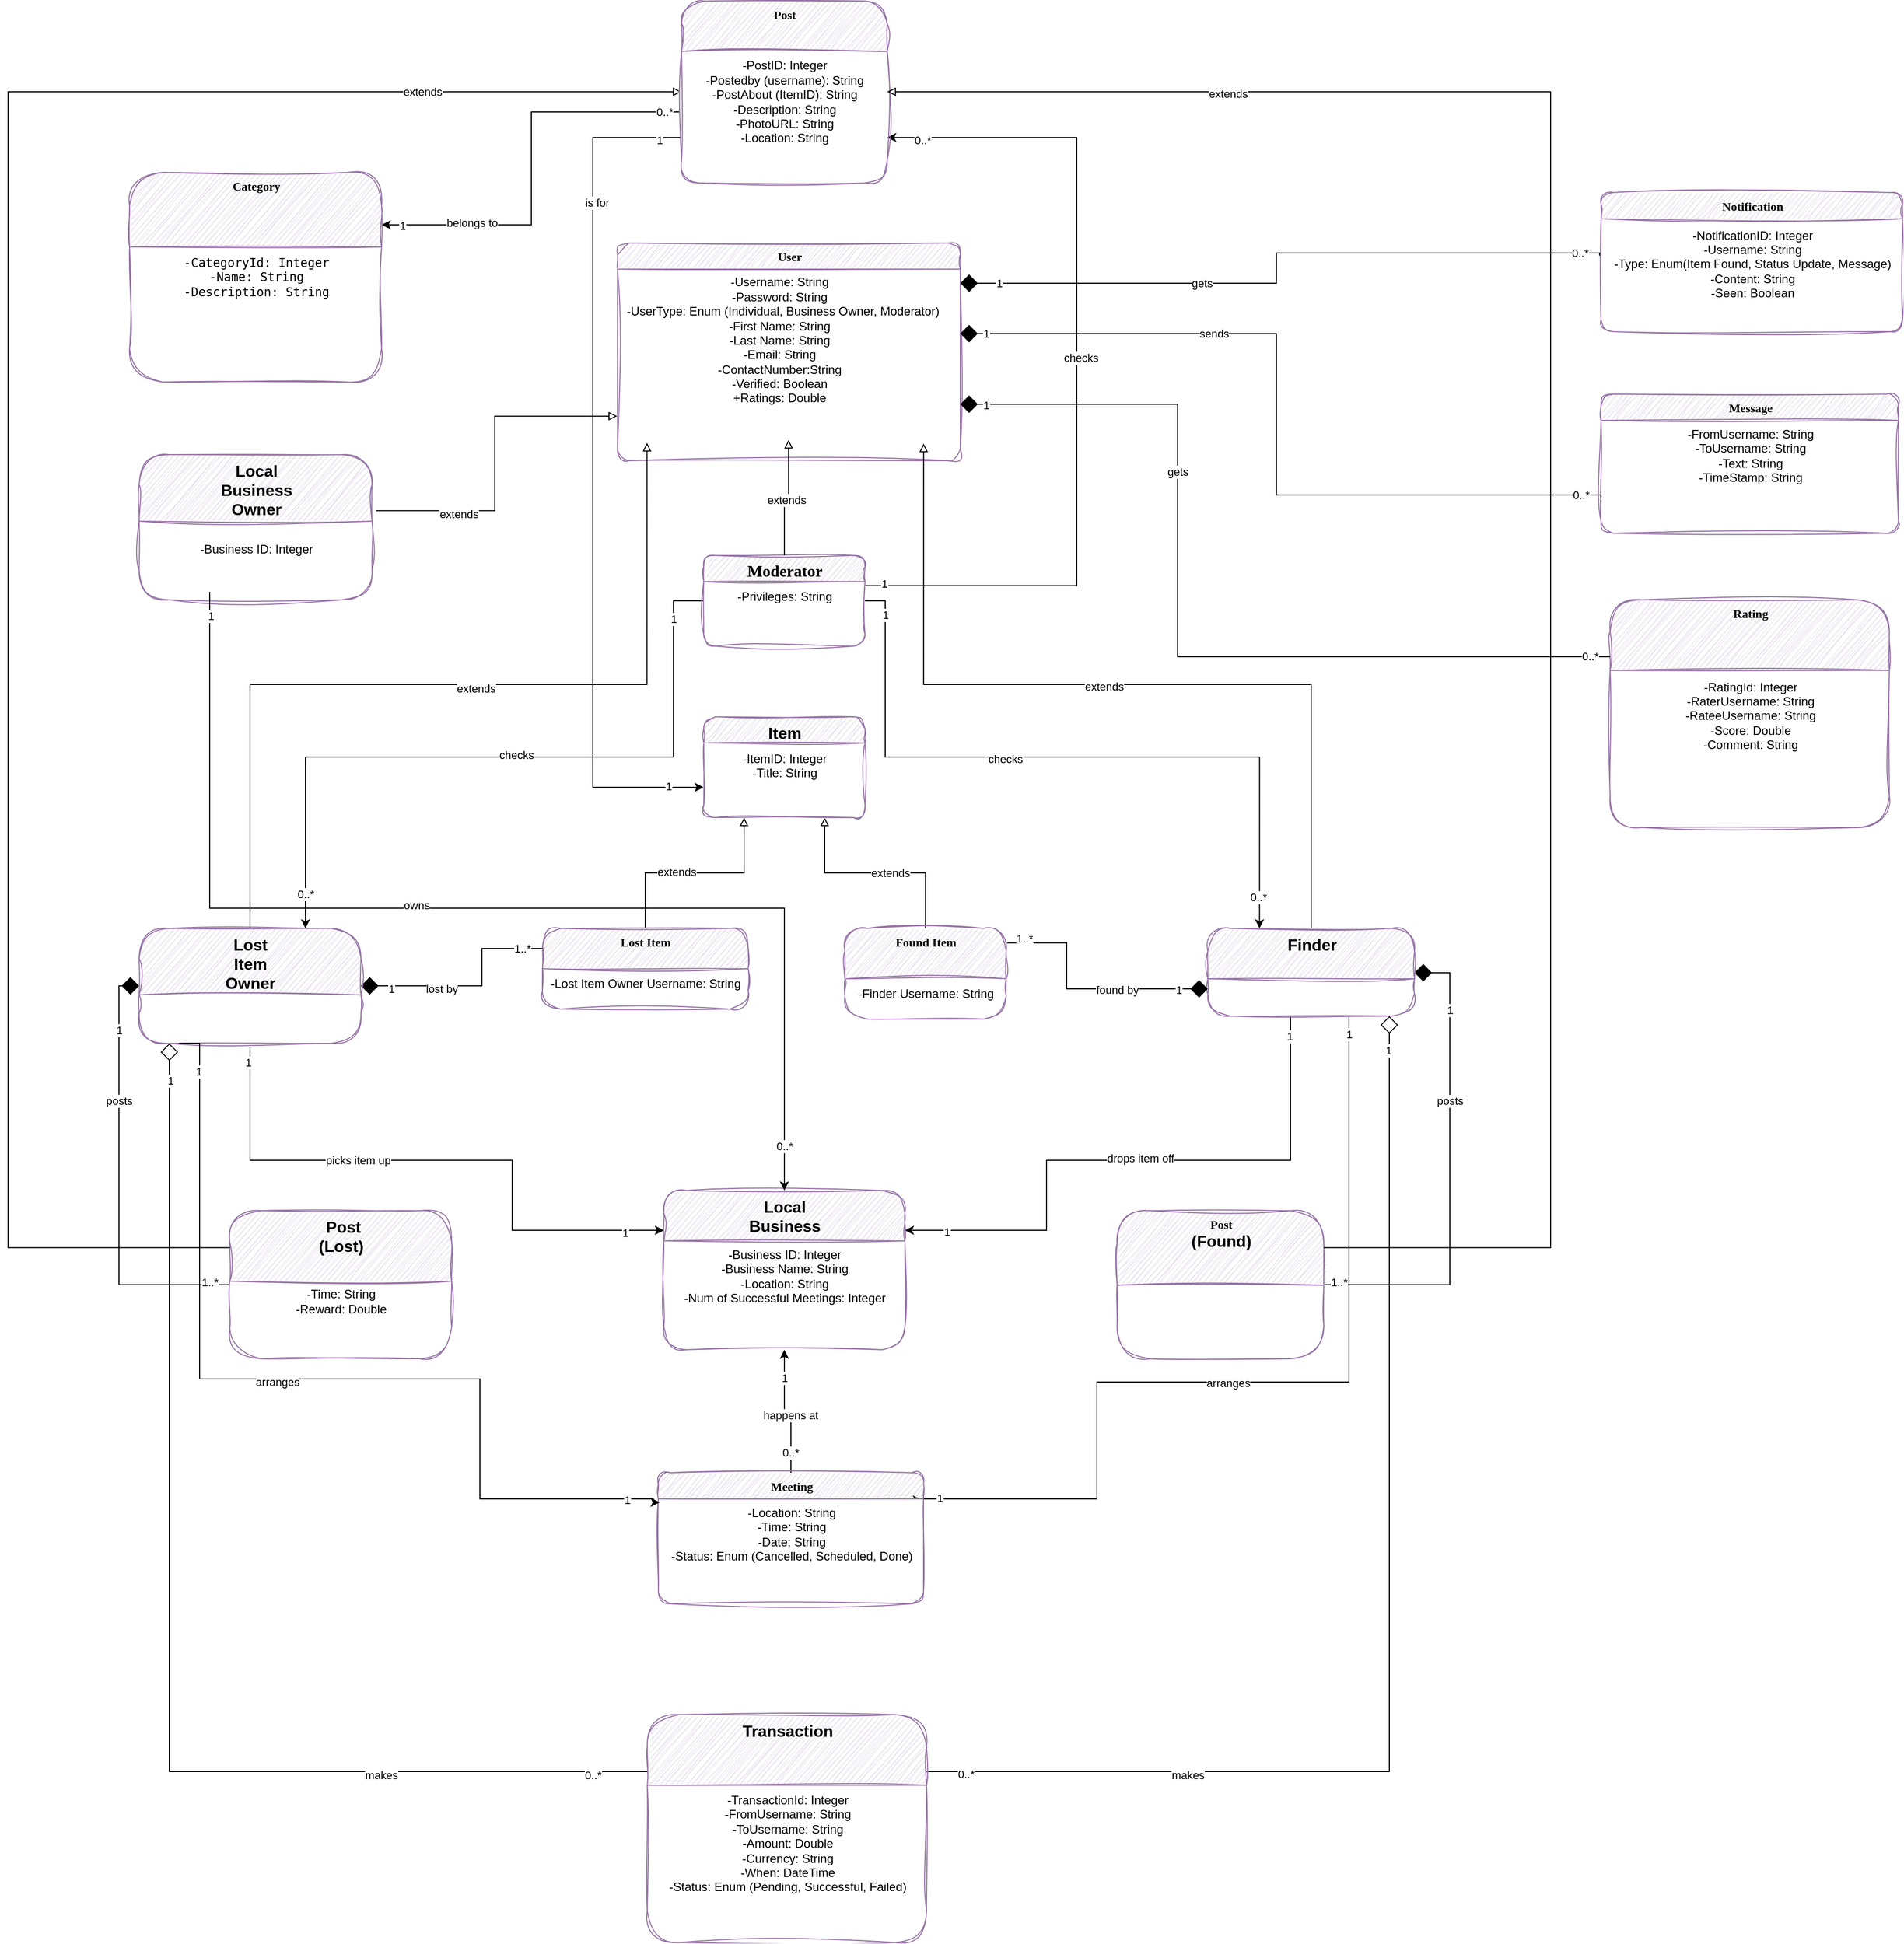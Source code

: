 <mxfile version="26.2.14">
  <diagram name="Page-1" id="hVkFm149pKsA2niMRCKo">
    <mxGraphModel dx="3412" dy="2170" grid="1" gridSize="10" guides="1" tooltips="1" connect="1" arrows="1" fold="1" page="1" pageScale="1" pageWidth="850" pageHeight="1100" math="0" shadow="0">
      <root>
        <mxCell id="0" />
        <mxCell id="1" parent="0" />
        <mxCell id="30yQaxvcxM4nG7VqYGFR-7" style="edgeStyle=orthogonalEdgeStyle;rounded=0;orthogonalLoop=1;jettySize=auto;html=1;entryX=0.25;entryY=1;entryDx=0;entryDy=0;endArrow=block;endFill=0;exitX=0.5;exitY=0;exitDx=0;exitDy=0;" parent="1" source="30yQaxvcxM4nG7VqYGFR-3" target="30yQaxvcxM4nG7VqYGFR-1" edge="1">
          <mxGeometry relative="1" as="geometry" />
        </mxCell>
        <mxCell id="30yQaxvcxM4nG7VqYGFR-10" value="extends" style="edgeLabel;html=1;align=center;verticalAlign=middle;resizable=0;points=[];" parent="30yQaxvcxM4nG7VqYGFR-7" vertex="1" connectable="0">
          <mxGeometry x="-0.183" y="1" relative="1" as="geometry">
            <mxPoint x="1" as="offset" />
          </mxGeometry>
        </mxCell>
        <mxCell id="30yQaxvcxM4nG7VqYGFR-8" style="edgeStyle=orthogonalEdgeStyle;rounded=0;orthogonalLoop=1;jettySize=auto;html=1;entryX=0.75;entryY=1;entryDx=0;entryDy=0;exitX=0.5;exitY=0;exitDx=0;exitDy=0;endArrow=block;endFill=0;" parent="1" source="30yQaxvcxM4nG7VqYGFR-5" target="30yQaxvcxM4nG7VqYGFR-1" edge="1">
          <mxGeometry relative="1" as="geometry" />
        </mxCell>
        <mxCell id="30yQaxvcxM4nG7VqYGFR-9" value="extends" style="edgeLabel;html=1;align=center;verticalAlign=middle;resizable=0;points=[];" parent="30yQaxvcxM4nG7VqYGFR-8" vertex="1" connectable="0">
          <mxGeometry x="-0.142" relative="1" as="geometry">
            <mxPoint as="offset" />
          </mxGeometry>
        </mxCell>
        <mxCell id="30yQaxvcxM4nG7VqYGFR-82" style="edgeStyle=orthogonalEdgeStyle;rounded=0;orthogonalLoop=1;jettySize=auto;html=1;exitX=0;exitY=0.75;exitDx=0;exitDy=0;" parent="1" source="30yQaxvcxM4nG7VqYGFR-72" target="30yQaxvcxM4nG7VqYGFR-1" edge="1">
          <mxGeometry relative="1" as="geometry">
            <mxPoint x="240" y="-580" as="sourcePoint" />
            <Array as="points">
              <mxPoint x="210" y="-595" />
              <mxPoint x="210" y="50" />
            </Array>
          </mxGeometry>
        </mxCell>
        <mxCell id="30yQaxvcxM4nG7VqYGFR-84" value="is for" style="edgeLabel;html=1;align=center;verticalAlign=middle;resizable=0;points=[];" parent="30yQaxvcxM4nG7VqYGFR-82" vertex="1" connectable="0">
          <mxGeometry x="-0.642" y="4" relative="1" as="geometry">
            <mxPoint y="1" as="offset" />
          </mxGeometry>
        </mxCell>
        <mxCell id="30yQaxvcxM4nG7VqYGFR-111" value="1" style="edgeLabel;html=1;align=center;verticalAlign=middle;resizable=0;points=[];" parent="30yQaxvcxM4nG7VqYGFR-82" vertex="1" connectable="0">
          <mxGeometry x="-0.948" y="2" relative="1" as="geometry">
            <mxPoint as="offset" />
          </mxGeometry>
        </mxCell>
        <mxCell id="30yQaxvcxM4nG7VqYGFR-112" value="1" style="edgeLabel;html=1;align=center;verticalAlign=middle;resizable=0;points=[];" parent="30yQaxvcxM4nG7VqYGFR-82" vertex="1" connectable="0">
          <mxGeometry x="0.917" y="1" relative="1" as="geometry">
            <mxPoint as="offset" />
          </mxGeometry>
        </mxCell>
        <mxCell id="30yQaxvcxM4nG7VqYGFR-1" value="&lt;span id=&quot;docs-internal-guid-3f319763-7fff-94b9-aead-58de4b7816bd&quot; style=&quot;font-size:12pt;font-family:Calibri,sans-serif;color:#000000;background-color:transparent;font-weight:700;font-style:normal;font-variant:normal;text-decoration:none;vertical-align:baseline;white-space:pre;white-space:pre-wrap;&quot;&gt;Item&lt;/span&gt;" style="swimlane;html=1;fontStyle=1;align=center;verticalAlign=top;childLayout=stackLayout;horizontal=1;startSize=26;horizontalStack=0;resizeParent=1;resizeLast=0;collapsible=1;marginBottom=0;swimlaneFillColor=#ffffff;rounded=1;shadow=0;comic=0;labelBackgroundColor=none;strokeWidth=1;fillColor=#e1d5e7;fontFamily=Verdana;fontSize=12;sketch=1;curveFitting=1;jiggle=2;strokeColor=#9673a6;" parent="1" vertex="1">
          <mxGeometry x="320" y="-20" width="160" height="100" as="geometry" />
        </mxCell>
        <mxCell id="30yQaxvcxM4nG7VqYGFR-2" value="&lt;div&gt;-ItemID: Integer&lt;/div&gt;&lt;div&gt;-Title: String&lt;/div&gt;&lt;div&gt;&lt;br&gt;&lt;/div&gt;" style="text;html=1;align=center;verticalAlign=middle;resizable=0;points=[];autosize=1;strokeColor=none;fillColor=none;" parent="30yQaxvcxM4nG7VqYGFR-1" vertex="1">
          <mxGeometry y="26" width="160" height="60" as="geometry" />
        </mxCell>
        <mxCell id="30yQaxvcxM4nG7VqYGFR-3" value="Lost Item" style="swimlane;html=1;fontStyle=1;align=center;verticalAlign=top;childLayout=stackLayout;horizontal=1;startSize=40;horizontalStack=0;resizeParent=1;resizeLast=0;collapsible=1;marginBottom=0;swimlaneFillColor=#ffffff;rounded=1;shadow=0;comic=0;labelBackgroundColor=none;strokeWidth=1;fillColor=#e1d5e7;fontFamily=Verdana;fontSize=12;sketch=1;curveFitting=1;jiggle=2;strokeColor=#9673a6;" parent="1" vertex="1">
          <mxGeometry x="160" y="190" width="204" height="80" as="geometry" />
        </mxCell>
        <mxCell id="30yQaxvcxM4nG7VqYGFR-4" value="-Lost Item Owner Username: String" style="text;html=1;align=center;verticalAlign=middle;resizable=0;points=[];autosize=1;strokeColor=none;fillColor=none;" parent="30yQaxvcxM4nG7VqYGFR-3" vertex="1">
          <mxGeometry y="40" width="204" height="30" as="geometry" />
        </mxCell>
        <mxCell id="30yQaxvcxM4nG7VqYGFR-5" value="Found Item" style="swimlane;html=1;fontStyle=1;align=center;verticalAlign=top;childLayout=stackLayout;horizontal=1;startSize=50;horizontalStack=0;resizeParent=1;resizeLast=0;collapsible=1;marginBottom=0;swimlaneFillColor=#ffffff;rounded=1;shadow=0;comic=0;labelBackgroundColor=none;strokeWidth=1;fillColor=#e1d5e7;fontFamily=Verdana;fontSize=12;sketch=1;curveFitting=1;jiggle=2;strokeColor=#9673a6;" parent="1" vertex="1">
          <mxGeometry x="460" y="190" width="160" height="90" as="geometry" />
        </mxCell>
        <mxCell id="30yQaxvcxM4nG7VqYGFR-6" value="-Finder Username: String" style="text;html=1;align=center;verticalAlign=middle;resizable=0;points=[];autosize=1;strokeColor=none;fillColor=none;" parent="30yQaxvcxM4nG7VqYGFR-5" vertex="1">
          <mxGeometry y="50" width="160" height="30" as="geometry" />
        </mxCell>
        <mxCell id="30yQaxvcxM4nG7VqYGFR-36" style="edgeStyle=orthogonalEdgeStyle;rounded=0;orthogonalLoop=1;jettySize=auto;html=1;entryX=1;entryY=0.25;entryDx=0;entryDy=0;" parent="1" source="30yQaxvcxM4nG7VqYGFR-11" target="30yQaxvcxM4nG7VqYGFR-29" edge="1">
          <mxGeometry relative="1" as="geometry">
            <Array as="points">
              <mxPoint x="902" y="420" />
              <mxPoint x="660" y="420" />
              <mxPoint x="660" y="490" />
            </Array>
          </mxGeometry>
        </mxCell>
        <mxCell id="30yQaxvcxM4nG7VqYGFR-37" value="drops item off" style="edgeLabel;html=1;align=center;verticalAlign=middle;resizable=0;points=[];" parent="30yQaxvcxM4nG7VqYGFR-36" vertex="1" connectable="0">
          <mxGeometry x="-0.022" y="-2" relative="1" as="geometry">
            <mxPoint x="-1" as="offset" />
          </mxGeometry>
        </mxCell>
        <mxCell id="30yQaxvcxM4nG7VqYGFR-138" value="1" style="edgeLabel;html=1;align=center;verticalAlign=middle;resizable=0;points=[];" parent="30yQaxvcxM4nG7VqYGFR-36" vertex="1" connectable="0">
          <mxGeometry x="-0.933" y="-1" relative="1" as="geometry">
            <mxPoint as="offset" />
          </mxGeometry>
        </mxCell>
        <mxCell id="30yQaxvcxM4nG7VqYGFR-139" value="1" style="edgeLabel;html=1;align=center;verticalAlign=middle;resizable=0;points=[];" parent="30yQaxvcxM4nG7VqYGFR-36" vertex="1" connectable="0">
          <mxGeometry x="0.861" y="1" relative="1" as="geometry">
            <mxPoint as="offset" />
          </mxGeometry>
        </mxCell>
        <mxCell id="30yQaxvcxM4nG7VqYGFR-46" style="edgeStyle=orthogonalEdgeStyle;rounded=0;orthogonalLoop=1;jettySize=auto;html=1;entryX=0.994;entryY=0.208;entryDx=0;entryDy=0;entryPerimeter=0;" parent="1" source="30yQaxvcxM4nG7VqYGFR-11" target="30yQaxvcxM4nG7VqYGFR-39" edge="1">
          <mxGeometry relative="1" as="geometry">
            <Array as="points">
              <mxPoint x="960" y="640" />
              <mxPoint x="710" y="640" />
              <mxPoint x="710" y="756" />
              <mxPoint x="530" y="756" />
              <mxPoint x="530" y="757" />
            </Array>
          </mxGeometry>
        </mxCell>
        <mxCell id="30yQaxvcxM4nG7VqYGFR-49" value="arranges" style="edgeLabel;html=1;align=center;verticalAlign=middle;resizable=0;points=[];" parent="30yQaxvcxM4nG7VqYGFR-46" vertex="1" connectable="0">
          <mxGeometry x="0.143" y="1" relative="1" as="geometry">
            <mxPoint x="40" as="offset" />
          </mxGeometry>
        </mxCell>
        <mxCell id="30yQaxvcxM4nG7VqYGFR-140" value="1" style="edgeLabel;html=1;align=center;verticalAlign=middle;resizable=0;points=[];" parent="30yQaxvcxM4nG7VqYGFR-46" vertex="1" connectable="0">
          <mxGeometry x="-0.961" relative="1" as="geometry">
            <mxPoint as="offset" />
          </mxGeometry>
        </mxCell>
        <mxCell id="30yQaxvcxM4nG7VqYGFR-141" value="1" style="edgeLabel;html=1;align=center;verticalAlign=middle;resizable=0;points=[];" parent="30yQaxvcxM4nG7VqYGFR-46" vertex="1" connectable="0">
          <mxGeometry x="0.933" y="-1" relative="1" as="geometry">
            <mxPoint as="offset" />
          </mxGeometry>
        </mxCell>
        <mxCell id="30yQaxvcxM4nG7VqYGFR-70" style="edgeStyle=orthogonalEdgeStyle;rounded=0;orthogonalLoop=1;jettySize=auto;html=1;exitX=1;exitY=0.5;exitDx=0;exitDy=0;endArrow=diamond;endFill=1;endSize=15;" parent="1" source="30yQaxvcxM4nG7VqYGFR-66" target="30yQaxvcxM4nG7VqYGFR-11" edge="1">
          <mxGeometry relative="1" as="geometry">
            <Array as="points">
              <mxPoint x="1060" y="544" />
              <mxPoint x="1060" y="234" />
            </Array>
          </mxGeometry>
        </mxCell>
        <mxCell id="30yQaxvcxM4nG7VqYGFR-71" value="posts" style="edgeLabel;html=1;align=center;verticalAlign=middle;resizable=0;points=[];" parent="30yQaxvcxM4nG7VqYGFR-70" vertex="1" connectable="0">
          <mxGeometry x="-0.153" relative="1" as="geometry">
            <mxPoint y="-109" as="offset" />
          </mxGeometry>
        </mxCell>
        <mxCell id="30yQaxvcxM4nG7VqYGFR-128" value="1" style="edgeLabel;html=1;align=center;verticalAlign=middle;resizable=0;points=[];" parent="30yQaxvcxM4nG7VqYGFR-70" vertex="1" connectable="0">
          <mxGeometry x="-0.936" relative="1" as="geometry">
            <mxPoint x="110" y="-273" as="offset" />
          </mxGeometry>
        </mxCell>
        <mxCell id="30yQaxvcxM4nG7VqYGFR-129" value="1..*" style="edgeLabel;html=1;align=center;verticalAlign=middle;resizable=0;points=[];" parent="30yQaxvcxM4nG7VqYGFR-70" vertex="1" connectable="0">
          <mxGeometry x="0.817" y="1" relative="1" as="geometry">
            <mxPoint x="-109" y="299" as="offset" />
          </mxGeometry>
        </mxCell>
        <mxCell id="30yQaxvcxM4nG7VqYGFR-107" style="edgeStyle=orthogonalEdgeStyle;rounded=0;orthogonalLoop=1;jettySize=auto;html=1;endArrow=diamond;endFill=0;exitX=1;exitY=0.25;exitDx=0;exitDy=0;endSize=15;" parent="1" source="30yQaxvcxM4nG7VqYGFR-104" target="30yQaxvcxM4nG7VqYGFR-11" edge="1">
          <mxGeometry relative="1" as="geometry">
            <Array as="points">
              <mxPoint x="1000" y="1027" />
            </Array>
          </mxGeometry>
        </mxCell>
        <mxCell id="30yQaxvcxM4nG7VqYGFR-108" value="makes" style="edgeLabel;html=1;align=center;verticalAlign=middle;resizable=0;points=[];" parent="30yQaxvcxM4nG7VqYGFR-107" vertex="1" connectable="0">
          <mxGeometry x="0.611" y="1" relative="1" as="geometry">
            <mxPoint x="-199" y="518" as="offset" />
          </mxGeometry>
        </mxCell>
        <mxCell id="30yQaxvcxM4nG7VqYGFR-145" value="0..*" style="edgeLabel;html=1;align=center;verticalAlign=middle;resizable=0;points=[];" parent="30yQaxvcxM4nG7VqYGFR-107" vertex="1" connectable="0">
          <mxGeometry x="0.927" y="1" relative="1" as="geometry">
            <mxPoint x="-419" y="708" as="offset" />
          </mxGeometry>
        </mxCell>
        <mxCell id="30yQaxvcxM4nG7VqYGFR-147" value="1" style="edgeLabel;html=1;align=center;verticalAlign=middle;resizable=0;points=[];" parent="30yQaxvcxM4nG7VqYGFR-107" vertex="1" connectable="0">
          <mxGeometry x="-0.97" relative="1" as="geometry">
            <mxPoint x="440" y="-716" as="offset" />
          </mxGeometry>
        </mxCell>
        <mxCell id="30yQaxvcxM4nG7VqYGFR-11" value="&lt;span id=&quot;docs-internal-guid-a88b9b18-7fff-cebd-dcaf-61405e9e3261&quot; style=&quot;font-size:12pt;font-family:Calibri,sans-serif;color:#000000;background-color:transparent;font-weight:700;font-style:normal;font-variant:normal;text-decoration:none;vertical-align:baseline;white-space:pre;white-space:pre-wrap;&quot;&gt;Finder&lt;/span&gt;" style="swimlane;html=1;fontStyle=1;align=center;verticalAlign=top;childLayout=stackLayout;horizontal=1;startSize=50;horizontalStack=0;resizeParent=1;resizeLast=0;collapsible=1;marginBottom=0;swimlaneFillColor=#ffffff;rounded=1;shadow=0;comic=0;labelBackgroundColor=none;strokeWidth=1;fillColor=#e1d5e7;fontFamily=Verdana;fontSize=12;sketch=1;curveFitting=1;jiggle=2;strokeColor=#9673a6;" parent="1" vertex="1">
          <mxGeometry x="820" y="190" width="205" height="87" as="geometry" />
        </mxCell>
        <mxCell id="30yQaxvcxM4nG7VqYGFR-13" style="edgeStyle=orthogonalEdgeStyle;rounded=0;orthogonalLoop=1;jettySize=auto;html=1;exitX=0;exitY=0.25;exitDx=0;exitDy=0;endArrow=diamond;endFill=1;endSize=15;" parent="1" source="30yQaxvcxM4nG7VqYGFR-3" target="30yQaxvcxM4nG7VqYGFR-12" edge="1">
          <mxGeometry relative="1" as="geometry">
            <Array as="points">
              <mxPoint x="100" y="210" />
              <mxPoint x="100" y="247" />
            </Array>
          </mxGeometry>
        </mxCell>
        <mxCell id="30yQaxvcxM4nG7VqYGFR-14" value="lost by" style="edgeLabel;html=1;align=center;verticalAlign=middle;resizable=0;points=[];" parent="30yQaxvcxM4nG7VqYGFR-13" vertex="1" connectable="0">
          <mxGeometry x="-0.578" y="-1" relative="1" as="geometry">
            <mxPoint x="-54" y="41" as="offset" />
          </mxGeometry>
        </mxCell>
        <mxCell id="30yQaxvcxM4nG7VqYGFR-132" value="1" style="edgeLabel;html=1;align=center;verticalAlign=middle;resizable=0;points=[];" parent="30yQaxvcxM4nG7VqYGFR-13" vertex="1" connectable="0">
          <mxGeometry x="-0.878" y="-1" relative="1" as="geometry">
            <mxPoint x="-137" y="41" as="offset" />
          </mxGeometry>
        </mxCell>
        <mxCell id="30yQaxvcxM4nG7VqYGFR-133" value="1..*" style="edgeLabel;html=1;align=center;verticalAlign=middle;resizable=0;points=[];" parent="30yQaxvcxM4nG7VqYGFR-13" vertex="1" connectable="0">
          <mxGeometry x="0.722" y="-1" relative="1" as="geometry">
            <mxPoint x="130" y="-36" as="offset" />
          </mxGeometry>
        </mxCell>
        <mxCell id="30yQaxvcxM4nG7VqYGFR-35" style="edgeStyle=orthogonalEdgeStyle;rounded=0;orthogonalLoop=1;jettySize=auto;html=1;entryX=0;entryY=0.25;entryDx=0;entryDy=0;" parent="1" source="30yQaxvcxM4nG7VqYGFR-12" target="30yQaxvcxM4nG7VqYGFR-29" edge="1">
          <mxGeometry relative="1" as="geometry">
            <Array as="points">
              <mxPoint x="-130" y="420" />
              <mxPoint x="130" y="420" />
              <mxPoint x="130" y="490" />
            </Array>
          </mxGeometry>
        </mxCell>
        <mxCell id="30yQaxvcxM4nG7VqYGFR-38" value="picks item up" style="edgeLabel;html=1;align=center;verticalAlign=middle;resizable=0;points=[];" parent="30yQaxvcxM4nG7VqYGFR-35" vertex="1" connectable="0">
          <mxGeometry x="-0.252" relative="1" as="geometry">
            <mxPoint as="offset" />
          </mxGeometry>
        </mxCell>
        <mxCell id="30yQaxvcxM4nG7VqYGFR-136" value="1" style="edgeLabel;html=1;align=center;verticalAlign=middle;resizable=0;points=[];" parent="30yQaxvcxM4nG7VqYGFR-35" vertex="1" connectable="0">
          <mxGeometry x="-0.936" y="-2" relative="1" as="geometry">
            <mxPoint as="offset" />
          </mxGeometry>
        </mxCell>
        <mxCell id="30yQaxvcxM4nG7VqYGFR-137" value="1" style="edgeLabel;html=1;align=center;verticalAlign=middle;resizable=0;points=[];" parent="30yQaxvcxM4nG7VqYGFR-35" vertex="1" connectable="0">
          <mxGeometry x="0.867" y="-1" relative="1" as="geometry">
            <mxPoint x="1" y="1" as="offset" />
          </mxGeometry>
        </mxCell>
        <mxCell id="30yQaxvcxM4nG7VqYGFR-68" style="edgeStyle=orthogonalEdgeStyle;rounded=0;orthogonalLoop=1;jettySize=auto;html=1;exitX=0;exitY=0.5;exitDx=0;exitDy=0;endArrow=diamond;endFill=1;endSize=15;" parent="1" source="30yQaxvcxM4nG7VqYGFR-64" target="30yQaxvcxM4nG7VqYGFR-12" edge="1">
          <mxGeometry relative="1" as="geometry">
            <Array as="points">
              <mxPoint x="-260" y="544" />
              <mxPoint x="-260" y="247" />
            </Array>
          </mxGeometry>
        </mxCell>
        <mxCell id="30yQaxvcxM4nG7VqYGFR-69" value="posts" style="edgeLabel;html=1;align=center;verticalAlign=middle;resizable=0;points=[];" parent="30yQaxvcxM4nG7VqYGFR-68" vertex="1" connectable="0">
          <mxGeometry x="-0.175" y="-3" relative="1" as="geometry">
            <mxPoint x="-3" y="-117" as="offset" />
          </mxGeometry>
        </mxCell>
        <mxCell id="30yQaxvcxM4nG7VqYGFR-134" value="1" style="edgeLabel;html=1;align=center;verticalAlign=middle;resizable=0;points=[];" parent="30yQaxvcxM4nG7VqYGFR-68" vertex="1" connectable="0">
          <mxGeometry x="-0.944" y="2" relative="1" as="geometry">
            <mxPoint x="-98" y="-255" as="offset" />
          </mxGeometry>
        </mxCell>
        <mxCell id="30yQaxvcxM4nG7VqYGFR-135" value="1..*" style="edgeLabel;html=1;align=center;verticalAlign=middle;resizable=0;points=[];" parent="30yQaxvcxM4nG7VqYGFR-68" vertex="1" connectable="0">
          <mxGeometry x="0.789" y="-1" relative="1" as="geometry">
            <mxPoint x="89" y="269" as="offset" />
          </mxGeometry>
        </mxCell>
        <mxCell id="30yQaxvcxM4nG7VqYGFR-106" style="edgeStyle=orthogonalEdgeStyle;rounded=0;orthogonalLoop=1;jettySize=auto;html=1;endArrow=diamond;endFill=0;exitX=0;exitY=0.25;exitDx=0;exitDy=0;endSize=15;" parent="1" source="30yQaxvcxM4nG7VqYGFR-104" target="30yQaxvcxM4nG7VqYGFR-12" edge="1">
          <mxGeometry relative="1" as="geometry">
            <Array as="points">
              <mxPoint x="-210" y="1027" />
            </Array>
          </mxGeometry>
        </mxCell>
        <mxCell id="30yQaxvcxM4nG7VqYGFR-110" value="makes" style="edgeLabel;html=1;align=center;verticalAlign=middle;resizable=0;points=[];" parent="30yQaxvcxM4nG7VqYGFR-106" vertex="1" connectable="0">
          <mxGeometry x="0.572" y="-1" relative="1" as="geometry">
            <mxPoint x="209" y="470" as="offset" />
          </mxGeometry>
        </mxCell>
        <mxCell id="30yQaxvcxM4nG7VqYGFR-144" value="0..*" style="edgeLabel;html=1;align=center;verticalAlign=middle;resizable=0;points=[];" parent="30yQaxvcxM4nG7VqYGFR-106" vertex="1" connectable="0">
          <mxGeometry x="0.92" y="-1" relative="1" as="geometry">
            <mxPoint x="419" y="678" as="offset" />
          </mxGeometry>
        </mxCell>
        <mxCell id="30yQaxvcxM4nG7VqYGFR-146" value="1" style="edgeLabel;html=1;align=center;verticalAlign=middle;resizable=0;points=[];" parent="30yQaxvcxM4nG7VqYGFR-106" vertex="1" connectable="0">
          <mxGeometry x="-0.963" y="-3" relative="1" as="geometry">
            <mxPoint x="-451" y="-683" as="offset" />
          </mxGeometry>
        </mxCell>
        <mxCell id="30yQaxvcxM4nG7VqYGFR-12" value="&lt;div align=&quot;center&quot;&gt;&lt;font style=&quot;font-size: 16px;&quot;&gt;&lt;span id=&quot;docs-internal-guid-7b11c67e-7fff-f666-aebd-7296b2d91ea7&quot; style=&quot;font-family: Calibri, sans-serif; color: rgb(0, 0, 0); background-color: transparent; font-weight: 700; font-style: normal; font-variant: normal; text-decoration: none; vertical-align: baseline; white-space: pre-wrap;&quot;&gt;Lost Item Owner&lt;/span&gt;&lt;/font&gt;&lt;/div&gt;" style="swimlane;html=1;fontStyle=1;align=center;verticalAlign=top;childLayout=stackLayout;horizontal=1;startSize=66;horizontalStack=0;resizeParent=1;resizeLast=0;collapsible=1;marginBottom=0;swimlaneFillColor=#ffffff;rounded=1;shadow=0;comic=0;labelBackgroundColor=none;strokeWidth=1;fillColor=#e1d5e7;fontFamily=Verdana;fontSize=12;sketch=1;curveFitting=1;jiggle=2;strokeColor=#9673a6;" parent="1" vertex="1">
          <mxGeometry x="-240" y="190" width="220" height="114" as="geometry" />
        </mxCell>
        <mxCell id="30yQaxvcxM4nG7VqYGFR-15" style="edgeStyle=orthogonalEdgeStyle;rounded=0;orthogonalLoop=1;jettySize=auto;html=1;exitX=1.005;exitY=0.16;exitDx=0;exitDy=0;exitPerimeter=0;endArrow=diamond;endFill=1;endSize=15;" parent="1" source="30yQaxvcxM4nG7VqYGFR-5" target="30yQaxvcxM4nG7VqYGFR-11" edge="1">
          <mxGeometry relative="1" as="geometry">
            <Array as="points">
              <mxPoint x="680" y="204" />
              <mxPoint x="680" y="250" />
            </Array>
          </mxGeometry>
        </mxCell>
        <mxCell id="30yQaxvcxM4nG7VqYGFR-17" value="found by" style="edgeLabel;html=1;align=center;verticalAlign=middle;resizable=0;points=[];" parent="30yQaxvcxM4nG7VqYGFR-15" vertex="1" connectable="0">
          <mxGeometry x="-0.595" relative="1" as="geometry">
            <mxPoint x="59" y="46" as="offset" />
          </mxGeometry>
        </mxCell>
        <mxCell id="30yQaxvcxM4nG7VqYGFR-130" value="1" style="edgeLabel;html=1;align=center;verticalAlign=middle;resizable=0;points=[];" parent="30yQaxvcxM4nG7VqYGFR-15" vertex="1" connectable="0">
          <mxGeometry x="-0.808" relative="1" as="geometry">
            <mxPoint x="146" y="46" as="offset" />
          </mxGeometry>
        </mxCell>
        <mxCell id="30yQaxvcxM4nG7VqYGFR-131" value="1..*" style="edgeLabel;html=1;align=center;verticalAlign=middle;resizable=0;points=[];" parent="30yQaxvcxM4nG7VqYGFR-15" vertex="1" connectable="0">
          <mxGeometry x="0.746" relative="1" as="geometry">
            <mxPoint x="-151" y="-50" as="offset" />
          </mxGeometry>
        </mxCell>
        <mxCell id="30yQaxvcxM4nG7VqYGFR-18" value="User" style="swimlane;html=1;fontStyle=1;align=center;verticalAlign=top;childLayout=stackLayout;horizontal=1;startSize=26;horizontalStack=0;resizeParent=1;resizeLast=0;collapsible=1;marginBottom=0;swimlaneFillColor=#ffffff;rounded=1;shadow=0;comic=0;labelBackgroundColor=none;strokeWidth=1;fillColor=#e1d5e7;fontFamily=Verdana;fontSize=12;sketch=1;curveFitting=1;jiggle=2;strokeColor=#9673a6;" parent="1" vertex="1">
          <mxGeometry x="234.5" y="-490" width="340" height="216" as="geometry" />
        </mxCell>
        <mxCell id="30yQaxvcxM4nG7VqYGFR-19" value="&lt;div align=&quot;center&quot;&gt;-Username: String&lt;/div&gt;&lt;div align=&quot;center&quot;&gt;-Password: String&lt;/div&gt;&lt;div align=&quot;center&quot;&gt;&amp;nbsp; -UserType: Enum (Individual, Business Owner, Moderator)&lt;/div&gt;&lt;div align=&quot;center&quot;&gt;-First Name: String&lt;/div&gt;&lt;div align=&quot;center&quot;&gt;-Last Name: String&lt;/div&gt;&lt;div align=&quot;center&quot;&gt;-Email: String&lt;/div&gt;&lt;div align=&quot;center&quot;&gt;-ContactNumber:String&lt;/div&gt;&lt;div align=&quot;center&quot;&gt;-Verified: Boolean &lt;br&gt;&lt;/div&gt;&lt;div align=&quot;center&quot;&gt;+Ratings: Double&lt;/div&gt;&lt;div&gt;&lt;div align=&quot;left&quot;&gt;&lt;br&gt;&lt;/div&gt;&lt;br&gt;&lt;/div&gt;" style="text;html=1;align=left;verticalAlign=middle;resizable=0;points=[];autosize=1;strokeColor=none;fillColor=none;" parent="30yQaxvcxM4nG7VqYGFR-18" vertex="1">
          <mxGeometry y="26" width="340" height="170" as="geometry" />
        </mxCell>
        <mxCell id="30yQaxvcxM4nG7VqYGFR-20" style="edgeStyle=orthogonalEdgeStyle;rounded=0;orthogonalLoop=1;jettySize=auto;html=1;endArrow=block;endFill=0;exitX=0.5;exitY=0;exitDx=0;exitDy=0;entryX=0.086;entryY=1.013;entryDx=0;entryDy=0;entryPerimeter=0;" parent="1" source="30yQaxvcxM4nG7VqYGFR-12" target="30yQaxvcxM4nG7VqYGFR-19" edge="1">
          <mxGeometry relative="1" as="geometry" />
        </mxCell>
        <mxCell id="30yQaxvcxM4nG7VqYGFR-24" value="extends" style="edgeLabel;html=1;align=center;verticalAlign=middle;resizable=0;points=[];" parent="30yQaxvcxM4nG7VqYGFR-20" vertex="1" connectable="0">
          <mxGeometry x="0.065" y="-4" relative="1" as="geometry">
            <mxPoint as="offset" />
          </mxGeometry>
        </mxCell>
        <mxCell id="30yQaxvcxM4nG7VqYGFR-22" style="edgeStyle=orthogonalEdgeStyle;rounded=0;orthogonalLoop=1;jettySize=auto;html=1;exitX=0.5;exitY=0;exitDx=0;exitDy=0;entryX=0.893;entryY=1.018;entryDx=0;entryDy=0;entryPerimeter=0;endArrow=block;endFill=0;" parent="1" source="30yQaxvcxM4nG7VqYGFR-11" target="30yQaxvcxM4nG7VqYGFR-19" edge="1">
          <mxGeometry relative="1" as="geometry" />
        </mxCell>
        <mxCell id="30yQaxvcxM4nG7VqYGFR-23" value="extends" style="edgeLabel;html=1;align=center;verticalAlign=middle;resizable=0;points=[];" parent="30yQaxvcxM4nG7VqYGFR-22" vertex="1" connectable="0">
          <mxGeometry x="0.038" y="2" relative="1" as="geometry">
            <mxPoint x="1" as="offset" />
          </mxGeometry>
        </mxCell>
        <mxCell id="30yQaxvcxM4nG7VqYGFR-25" value="&lt;div&gt;&lt;span id=&quot;docs-internal-guid-55cd896a-7fff-4ad1-102f-66eb74480d65&quot; style=&quot;font-size: 12pt; font-family: Calibri, sans-serif; color: rgb(0, 0, 0); background-color: transparent; font-weight: 700; font-style: normal; font-variant: normal; text-decoration: none; vertical-align: baseline; white-space: pre-wrap;&quot;&gt;Local Business Owner&lt;/span&gt;&lt;/div&gt;&lt;div&gt;&lt;span id=&quot;docs-internal-guid-55cd896a-7fff-4ad1-102f-66eb74480d65&quot; style=&quot;font-size: 12pt; font-family: Calibri, sans-serif; color: rgb(0, 0, 0); background-color: transparent; font-weight: 700; font-style: normal; font-variant: normal; text-decoration: none; vertical-align: baseline; white-space: pre-wrap;&quot;&gt;&lt;span style=&quot;white-space: pre;&quot;&gt;&#x9;&lt;/span&gt;&lt;span style=&quot;white-space: pre;&quot;&gt;&#x9;&lt;/span&gt;&lt;br&gt;&lt;/span&gt;&lt;/div&gt;" style="swimlane;html=1;fontStyle=1;align=center;verticalAlign=top;childLayout=stackLayout;horizontal=1;startSize=66;horizontalStack=0;resizeParent=1;resizeLast=0;collapsible=1;marginBottom=0;swimlaneFillColor=#ffffff;rounded=1;shadow=0;comic=0;labelBackgroundColor=none;strokeWidth=1;fillColor=#e1d5e7;fontFamily=Verdana;fontSize=12;sketch=1;curveFitting=1;jiggle=2;strokeColor=#9673a6;" parent="1" vertex="1">
          <mxGeometry x="-240" y="-280" width="231" height="144" as="geometry" />
        </mxCell>
        <mxCell id="30yQaxvcxM4nG7VqYGFR-26" value="&lt;br&gt;&lt;div&gt;-Business ID: Integer&lt;/div&gt;&lt;div&gt;&amp;nbsp;&lt;br&gt;&lt;/div&gt;&lt;div&gt;&lt;br&gt;&lt;/div&gt;" style="text;html=1;align=center;verticalAlign=middle;resizable=0;points=[];autosize=1;strokeColor=none;fillColor=none;" parent="30yQaxvcxM4nG7VqYGFR-25" vertex="1">
          <mxGeometry y="66" width="231" height="70" as="geometry" />
        </mxCell>
        <mxCell id="30yQaxvcxM4nG7VqYGFR-27" style="edgeStyle=orthogonalEdgeStyle;rounded=0;orthogonalLoop=1;jettySize=auto;html=1;exitX=1.018;exitY=0.386;exitDx=0;exitDy=0;exitPerimeter=0;endArrow=block;endFill=0;entryX=-0.001;entryY=0.858;entryDx=0;entryDy=0;entryPerimeter=0;" parent="1" source="30yQaxvcxM4nG7VqYGFR-25" target="30yQaxvcxM4nG7VqYGFR-19" edge="1">
          <mxGeometry relative="1" as="geometry" />
        </mxCell>
        <mxCell id="30yQaxvcxM4nG7VqYGFR-28" value="extends" style="edgeLabel;html=1;align=center;verticalAlign=middle;resizable=0;points=[];" parent="30yQaxvcxM4nG7VqYGFR-27" vertex="1" connectable="0">
          <mxGeometry x="-0.509" y="-3" relative="1" as="geometry">
            <mxPoint as="offset" />
          </mxGeometry>
        </mxCell>
        <mxCell id="30yQaxvcxM4nG7VqYGFR-29" value="&lt;span id=&quot;docs-internal-guid-14b84c08-7fff-37eb-8898-61c19f886141&quot; style=&quot;font-size:12pt;font-family:Calibri,sans-serif;color:#000000;background-color:transparent;font-weight:700;font-style:normal;font-variant:normal;text-decoration:none;vertical-align:baseline;white-space:pre;white-space:pre-wrap;&quot;&gt;Local Business&lt;/span&gt;" style="swimlane;html=1;fontStyle=1;align=center;verticalAlign=top;childLayout=stackLayout;horizontal=1;startSize=50;horizontalStack=0;resizeParent=1;resizeLast=0;collapsible=1;marginBottom=0;swimlaneFillColor=#ffffff;rounded=1;shadow=0;comic=0;labelBackgroundColor=none;strokeWidth=1;fillColor=#e1d5e7;fontFamily=Verdana;fontSize=12;sketch=1;curveFitting=1;jiggle=2;strokeColor=#9673a6;" parent="1" vertex="1">
          <mxGeometry x="280.5" y="450" width="239" height="158" as="geometry" />
        </mxCell>
        <mxCell id="30yQaxvcxM4nG7VqYGFR-30" value="&lt;div&gt;-Business ID: Integer&lt;/div&gt;&lt;div&gt;-Business Name: String&lt;/div&gt;&lt;div&gt;-Location: String&lt;/div&gt;&lt;div&gt;-Num of Successful Meetings: Integer&lt;/div&gt;" style="text;html=1;align=center;verticalAlign=middle;resizable=0;points=[];autosize=1;strokeColor=none;fillColor=none;" parent="30yQaxvcxM4nG7VqYGFR-29" vertex="1">
          <mxGeometry y="50" width="239" height="70" as="geometry" />
        </mxCell>
        <mxCell id="30yQaxvcxM4nG7VqYGFR-32" style="edgeStyle=orthogonalEdgeStyle;rounded=0;orthogonalLoop=1;jettySize=auto;html=1;entryX=0.5;entryY=0;entryDx=0;entryDy=0;" parent="1" source="30yQaxvcxM4nG7VqYGFR-26" target="30yQaxvcxM4nG7VqYGFR-29" edge="1">
          <mxGeometry relative="1" as="geometry">
            <Array as="points">
              <mxPoint x="-170" y="170" />
              <mxPoint x="400" y="170" />
            </Array>
          </mxGeometry>
        </mxCell>
        <mxCell id="30yQaxvcxM4nG7VqYGFR-63" value="owns" style="edgeLabel;html=1;align=center;verticalAlign=middle;resizable=0;points=[];" parent="30yQaxvcxM4nG7VqYGFR-32" vertex="1" connectable="0">
          <mxGeometry x="-0.109" y="3" relative="1" as="geometry">
            <mxPoint as="offset" />
          </mxGeometry>
        </mxCell>
        <mxCell id="Hi7OrZRTgJ70ndhABkj_-1" value="1" style="edgeLabel;html=1;align=center;verticalAlign=middle;resizable=0;points=[];" vertex="1" connectable="0" parent="30yQaxvcxM4nG7VqYGFR-32">
          <mxGeometry x="-0.959" y="1" relative="1" as="geometry">
            <mxPoint as="offset" />
          </mxGeometry>
        </mxCell>
        <mxCell id="Hi7OrZRTgJ70ndhABkj_-2" value="0..*" style="edgeLabel;html=1;align=center;verticalAlign=middle;resizable=0;points=[];" vertex="1" connectable="0" parent="30yQaxvcxM4nG7VqYGFR-32">
          <mxGeometry x="0.924" relative="1" as="geometry">
            <mxPoint as="offset" />
          </mxGeometry>
        </mxCell>
        <mxCell id="30yQaxvcxM4nG7VqYGFR-43" style="edgeStyle=orthogonalEdgeStyle;rounded=0;orthogonalLoop=1;jettySize=auto;html=1;entryX=0.5;entryY=1;entryDx=0;entryDy=0;" parent="1" source="30yQaxvcxM4nG7VqYGFR-39" target="30yQaxvcxM4nG7VqYGFR-29" edge="1">
          <mxGeometry relative="1" as="geometry" />
        </mxCell>
        <mxCell id="30yQaxvcxM4nG7VqYGFR-44" value="happens at" style="edgeLabel;html=1;align=center;verticalAlign=middle;resizable=0;points=[];" parent="30yQaxvcxM4nG7VqYGFR-43" vertex="1" connectable="0">
          <mxGeometry x="-0.033" y="4" relative="1" as="geometry">
            <mxPoint as="offset" />
          </mxGeometry>
        </mxCell>
        <mxCell id="Hi7OrZRTgJ70ndhABkj_-3" value="0..*" style="edgeLabel;html=1;align=center;verticalAlign=middle;resizable=0;points=[];" vertex="1" connectable="0" parent="30yQaxvcxM4nG7VqYGFR-43">
          <mxGeometry x="-0.679" y="1" relative="1" as="geometry">
            <mxPoint as="offset" />
          </mxGeometry>
        </mxCell>
        <mxCell id="Hi7OrZRTgJ70ndhABkj_-4" value="1" style="edgeLabel;html=1;align=center;verticalAlign=middle;resizable=0;points=[];" vertex="1" connectable="0" parent="30yQaxvcxM4nG7VqYGFR-43">
          <mxGeometry x="0.551" relative="1" as="geometry">
            <mxPoint y="-1" as="offset" />
          </mxGeometry>
        </mxCell>
        <object label="Meeting" id="30yQaxvcxM4nG7VqYGFR-39">
          <mxCell style="swimlane;html=1;fontStyle=1;align=center;verticalAlign=top;childLayout=stackLayout;horizontal=1;startSize=26;horizontalStack=0;resizeParent=1;resizeLast=0;collapsible=1;marginBottom=0;swimlaneFillColor=#ffffff;rounded=1;shadow=0;comic=0;labelBackgroundColor=none;strokeWidth=1;fillColor=#e1d5e7;fontFamily=Verdana;fontSize=12;sketch=1;curveFitting=1;jiggle=2;strokeColor=#9673a6;" parent="1" vertex="1">
            <mxGeometry x="275" y="730" width="263" height="130" as="geometry" />
          </mxCell>
        </object>
        <mxCell id="30yQaxvcxM4nG7VqYGFR-40" value="&lt;div&gt;-Location: String&lt;/div&gt;&lt;div&gt;-Time: String&lt;/div&gt;&lt;div&gt;-Date: String&lt;/div&gt;&lt;div&gt;-Status: Enum (Cancelled, Scheduled, Done)&lt;/div&gt;" style="text;html=1;align=center;verticalAlign=middle;resizable=0;points=[];autosize=1;strokeColor=none;fillColor=none;" parent="30yQaxvcxM4nG7VqYGFR-39" vertex="1">
          <mxGeometry y="26" width="263" height="70" as="geometry" />
        </mxCell>
        <mxCell id="30yQaxvcxM4nG7VqYGFR-47" style="edgeStyle=orthogonalEdgeStyle;rounded=0;orthogonalLoop=1;jettySize=auto;html=1;entryX=0.005;entryY=0.049;entryDx=0;entryDy=0;entryPerimeter=0;" parent="1" target="30yQaxvcxM4nG7VqYGFR-40" edge="1">
          <mxGeometry relative="1" as="geometry">
            <mxPoint x="-200.5" y="304" as="sourcePoint" />
            <mxPoint x="270" y="756" as="targetPoint" />
            <Array as="points">
              <mxPoint x="-180" y="304" />
              <mxPoint x="-180" y="637" />
              <mxPoint x="98" y="637" />
              <mxPoint x="98" y="756" />
              <mxPoint x="270" y="756" />
              <mxPoint x="270" y="759" />
            </Array>
          </mxGeometry>
        </mxCell>
        <mxCell id="30yQaxvcxM4nG7VqYGFR-48" value="arranges" style="edgeLabel;html=1;align=center;verticalAlign=middle;resizable=0;points=[];" parent="30yQaxvcxM4nG7VqYGFR-47" vertex="1" connectable="0">
          <mxGeometry x="-0.078" y="-3" relative="1" as="geometry">
            <mxPoint as="offset" />
          </mxGeometry>
        </mxCell>
        <mxCell id="30yQaxvcxM4nG7VqYGFR-142" value="1" style="edgeLabel;html=1;align=center;verticalAlign=middle;resizable=0;points=[];" parent="30yQaxvcxM4nG7VqYGFR-47" vertex="1" connectable="0">
          <mxGeometry x="0.923" y="-1" relative="1" as="geometry">
            <mxPoint as="offset" />
          </mxGeometry>
        </mxCell>
        <mxCell id="30yQaxvcxM4nG7VqYGFR-143" value="1" style="edgeLabel;html=1;align=center;verticalAlign=middle;resizable=0;points=[];" parent="30yQaxvcxM4nG7VqYGFR-47" vertex="1" connectable="0">
          <mxGeometry x="-0.898" y="-1" relative="1" as="geometry">
            <mxPoint y="1" as="offset" />
          </mxGeometry>
        </mxCell>
        <mxCell id="30yQaxvcxM4nG7VqYGFR-59" style="edgeStyle=orthogonalEdgeStyle;rounded=0;orthogonalLoop=1;jettySize=auto;html=1;entryX=0.75;entryY=0;entryDx=0;entryDy=0;" parent="1" source="30yQaxvcxM4nG7VqYGFR-50" target="30yQaxvcxM4nG7VqYGFR-12" edge="1">
          <mxGeometry relative="1" as="geometry">
            <Array as="points">
              <mxPoint x="290" y="-135" />
              <mxPoint x="290" y="20" />
              <mxPoint x="-75" y="20" />
            </Array>
          </mxGeometry>
        </mxCell>
        <mxCell id="30yQaxvcxM4nG7VqYGFR-60" value="checks" style="edgeLabel;html=1;align=center;verticalAlign=middle;resizable=0;points=[];" parent="30yQaxvcxM4nG7VqYGFR-59" vertex="1" connectable="0">
          <mxGeometry x="-0.05" y="-2" relative="1" as="geometry">
            <mxPoint x="1" as="offset" />
          </mxGeometry>
        </mxCell>
        <mxCell id="30yQaxvcxM4nG7VqYGFR-117" value="1" style="edgeLabel;html=1;align=center;verticalAlign=middle;resizable=0;points=[];" parent="30yQaxvcxM4nG7VqYGFR-59" vertex="1" connectable="0">
          <mxGeometry x="-0.867" relative="1" as="geometry">
            <mxPoint as="offset" />
          </mxGeometry>
        </mxCell>
        <mxCell id="30yQaxvcxM4nG7VqYGFR-118" value="0..*" style="edgeLabel;html=1;align=center;verticalAlign=middle;resizable=0;points=[];" parent="30yQaxvcxM4nG7VqYGFR-59" vertex="1" connectable="0">
          <mxGeometry x="0.906" relative="1" as="geometry">
            <mxPoint as="offset" />
          </mxGeometry>
        </mxCell>
        <mxCell id="30yQaxvcxM4nG7VqYGFR-61" style="edgeStyle=orthogonalEdgeStyle;rounded=0;orthogonalLoop=1;jettySize=auto;html=1;entryX=0.25;entryY=0;entryDx=0;entryDy=0;" parent="1" source="30yQaxvcxM4nG7VqYGFR-50" target="30yQaxvcxM4nG7VqYGFR-11" edge="1">
          <mxGeometry relative="1" as="geometry">
            <mxPoint x="860" y="190" as="targetPoint" />
            <Array as="points">
              <mxPoint x="500" y="-135" />
              <mxPoint x="500" y="20" />
              <mxPoint x="871" y="20" />
            </Array>
          </mxGeometry>
        </mxCell>
        <mxCell id="30yQaxvcxM4nG7VqYGFR-62" value="checks" style="edgeLabel;html=1;align=center;verticalAlign=middle;resizable=0;points=[];" parent="30yQaxvcxM4nG7VqYGFR-61" vertex="1" connectable="0">
          <mxGeometry x="-0.18" y="-2" relative="1" as="geometry">
            <mxPoint as="offset" />
          </mxGeometry>
        </mxCell>
        <mxCell id="30yQaxvcxM4nG7VqYGFR-115" value="1" style="edgeLabel;html=1;align=center;verticalAlign=middle;resizable=0;points=[];" parent="30yQaxvcxM4nG7VqYGFR-61" vertex="1" connectable="0">
          <mxGeometry x="-0.905" relative="1" as="geometry">
            <mxPoint as="offset" />
          </mxGeometry>
        </mxCell>
        <mxCell id="30yQaxvcxM4nG7VqYGFR-116" value="0..*" style="edgeLabel;html=1;align=center;verticalAlign=middle;resizable=0;points=[];" parent="30yQaxvcxM4nG7VqYGFR-61" vertex="1" connectable="0">
          <mxGeometry x="0.913" y="-2" relative="1" as="geometry">
            <mxPoint as="offset" />
          </mxGeometry>
        </mxCell>
        <mxCell id="30yQaxvcxM4nG7VqYGFR-80" style="edgeStyle=orthogonalEdgeStyle;rounded=0;orthogonalLoop=1;jettySize=auto;html=1;entryX=1;entryY=0.75;entryDx=0;entryDy=0;" parent="1" source="30yQaxvcxM4nG7VqYGFR-50" target="30yQaxvcxM4nG7VqYGFR-72" edge="1">
          <mxGeometry relative="1" as="geometry">
            <mxPoint x="502" y="-580" as="targetPoint" />
            <Array as="points">
              <mxPoint x="690" y="-150" />
              <mxPoint x="690" y="-595" />
            </Array>
          </mxGeometry>
        </mxCell>
        <mxCell id="30yQaxvcxM4nG7VqYGFR-81" value="checks" style="edgeLabel;html=1;align=center;verticalAlign=middle;resizable=0;points=[];" parent="30yQaxvcxM4nG7VqYGFR-80" vertex="1" connectable="0">
          <mxGeometry x="0.038" y="-4" relative="1" as="geometry">
            <mxPoint y="1" as="offset" />
          </mxGeometry>
        </mxCell>
        <mxCell id="30yQaxvcxM4nG7VqYGFR-113" value="1" style="edgeLabel;html=1;align=center;verticalAlign=middle;resizable=0;points=[];" parent="30yQaxvcxM4nG7VqYGFR-80" vertex="1" connectable="0">
          <mxGeometry x="-0.955" y="2" relative="1" as="geometry">
            <mxPoint as="offset" />
          </mxGeometry>
        </mxCell>
        <mxCell id="30yQaxvcxM4nG7VqYGFR-114" value="0..*" style="edgeLabel;html=1;align=center;verticalAlign=middle;resizable=0;points=[];" parent="30yQaxvcxM4nG7VqYGFR-80" vertex="1" connectable="0">
          <mxGeometry x="0.917" y="2" relative="1" as="geometry">
            <mxPoint as="offset" />
          </mxGeometry>
        </mxCell>
        <mxCell id="30yQaxvcxM4nG7VqYGFR-50" value="&lt;b&gt;&lt;span style=&quot;font-size:12.0pt;line-height:115%;font-family:&amp;quot;Calibri&amp;quot;,&amp;quot;sans-serif&amp;quot;;&lt;br/&gt;mso-ascii-theme-font:minor-latin;mso-fareast-font-family:Calibri;mso-fareast-theme-font:&lt;br/&gt;minor-latin;mso-hansi-theme-font:minor-latin;mso-bidi-font-family:&amp;quot;Times New Roman&amp;quot;;&lt;br/&gt;mso-bidi-theme-font:minor-bidi;mso-font-kerning:1.0pt;mso-ansi-language:EN-US;&lt;br/&gt;mso-fareast-language:EN-US;mso-bidi-language:AR-SA&quot; lang=&quot;EN-US&quot;&gt;Moderator&lt;/span&gt;&lt;span style=&quot;font-size:12.0pt;line-height:115%;font-family:&amp;quot;Calibri&amp;quot;,&amp;quot;sans-serif&amp;quot;;&lt;br/&gt;mso-ascii-theme-font:minor-latin;mso-fareast-font-family:Calibri;mso-fareast-theme-font:&lt;br/&gt;minor-latin;mso-hansi-theme-font:minor-latin;mso-bidi-font-family:&amp;quot;Times New Roman&amp;quot;;&lt;br/&gt;mso-bidi-theme-font:minor-bidi;mso-font-kerning:1.0pt;mso-ansi-language:EL;&lt;br/&gt;mso-fareast-language:EN-US;mso-bidi-language:AR-SA&quot; lang=&quot;EN-US&quot;&gt;&lt;/span&gt;&lt;/b&gt;" style="swimlane;html=1;fontStyle=1;align=center;verticalAlign=top;childLayout=stackLayout;horizontal=1;startSize=26;horizontalStack=0;resizeParent=1;resizeLast=0;collapsible=1;marginBottom=0;swimlaneFillColor=#ffffff;rounded=1;shadow=0;comic=0;labelBackgroundColor=none;strokeWidth=1;fillColor=#e1d5e7;fontFamily=Verdana;fontSize=12;sketch=1;curveFitting=1;jiggle=2;strokeColor=#9673a6;" parent="1" vertex="1">
          <mxGeometry x="320" y="-180" width="160" height="90" as="geometry" />
        </mxCell>
        <mxCell id="30yQaxvcxM4nG7VqYGFR-51" value="-Privileges: String" style="text;html=1;align=center;verticalAlign=middle;resizable=0;points=[];autosize=1;strokeColor=none;fillColor=none;" parent="30yQaxvcxM4nG7VqYGFR-50" vertex="1">
          <mxGeometry y="26" width="160" height="30" as="geometry" />
        </mxCell>
        <mxCell id="30yQaxvcxM4nG7VqYGFR-57" style="edgeStyle=orthogonalEdgeStyle;rounded=0;orthogonalLoop=1;jettySize=auto;html=1;entryX=0.499;entryY=0.996;entryDx=0;entryDy=0;entryPerimeter=0;endArrow=block;endFill=0;" parent="1" source="30yQaxvcxM4nG7VqYGFR-50" target="30yQaxvcxM4nG7VqYGFR-19" edge="1">
          <mxGeometry relative="1" as="geometry" />
        </mxCell>
        <mxCell id="30yQaxvcxM4nG7VqYGFR-58" value="extends" style="edgeLabel;html=1;align=center;verticalAlign=middle;resizable=0;points=[];" parent="30yQaxvcxM4nG7VqYGFR-57" vertex="1" connectable="0">
          <mxGeometry x="-0.056" y="-2" relative="1" as="geometry">
            <mxPoint y="1" as="offset" />
          </mxGeometry>
        </mxCell>
        <mxCell id="30yQaxvcxM4nG7VqYGFR-64" value="&lt;span id=&quot;docs-internal-guid-1561e7d6-7fff-89ee-e552-ebd9630c0ea6&quot; style=&quot;font-size: 12pt; font-family: Calibri, sans-serif; color: rgb(0, 0, 0); background-color: transparent; font-weight: 700; font-style: normal; font-variant: normal; text-decoration: none; vertical-align: baseline; white-space: pre-wrap;&quot;&gt; Post&lt;/span&gt;&lt;div&gt;&lt;font face=&quot;Calibri, sans-serif&quot;&gt;&lt;span style=&quot;font-size: 16px;&quot;&gt;(Lost)&lt;/span&gt;&lt;/font&gt;&lt;/div&gt;" style="swimlane;html=1;fontStyle=1;align=center;verticalAlign=top;childLayout=stackLayout;horizontal=1;startSize=70;horizontalStack=0;resizeParent=1;resizeLast=0;collapsible=1;marginBottom=0;swimlaneFillColor=#ffffff;rounded=1;shadow=0;comic=0;labelBackgroundColor=none;strokeWidth=1;fillColor=#e1d5e7;fontFamily=Verdana;fontSize=12;sketch=1;curveFitting=1;jiggle=2;strokeColor=#9673a6;" parent="1" vertex="1">
          <mxGeometry x="-150" y="470" width="220" height="147" as="geometry" />
        </mxCell>
        <mxCell id="30yQaxvcxM4nG7VqYGFR-65" value="&lt;div&gt;-Time: String&lt;/div&gt;&lt;div&gt;-Reward: Double&lt;/div&gt;" style="text;html=1;align=center;verticalAlign=middle;resizable=0;points=[];autosize=1;strokeColor=none;fillColor=none;" parent="30yQaxvcxM4nG7VqYGFR-64" vertex="1">
          <mxGeometry y="70" width="220" height="40" as="geometry" />
        </mxCell>
        <mxCell id="30yQaxvcxM4nG7VqYGFR-66" value="Post&lt;div&gt;&lt;font face=&quot;Calibri, sans-serif&quot;&gt;&lt;span style=&quot;font-size: 16px;&quot;&gt;(Found)&lt;/span&gt;&lt;/font&gt;&lt;/div&gt;" style="swimlane;html=1;fontStyle=1;align=center;verticalAlign=top;childLayout=stackLayout;horizontal=1;startSize=74;horizontalStack=0;resizeParent=1;resizeLast=0;collapsible=1;marginBottom=0;swimlaneFillColor=#ffffff;rounded=1;shadow=0;comic=0;labelBackgroundColor=none;strokeWidth=1;fillColor=#e1d5e7;fontFamily=Verdana;fontSize=12;sketch=1;curveFitting=1;jiggle=2;strokeColor=#9673a6;" parent="1" vertex="1">
          <mxGeometry x="730" y="470" width="205" height="147" as="geometry" />
        </mxCell>
        <mxCell id="30yQaxvcxM4nG7VqYGFR-74" style="edgeStyle=orthogonalEdgeStyle;rounded=0;orthogonalLoop=1;jettySize=auto;html=1;exitX=0;exitY=0.25;exitDx=0;exitDy=0;endArrow=block;endFill=0;" parent="1" source="30yQaxvcxM4nG7VqYGFR-64" target="30yQaxvcxM4nG7VqYGFR-72" edge="1">
          <mxGeometry relative="1" as="geometry">
            <Array as="points">
              <mxPoint x="-370" y="507" />
              <mxPoint x="-370" y="-640" />
            </Array>
          </mxGeometry>
        </mxCell>
        <mxCell id="30yQaxvcxM4nG7VqYGFR-76" value="extends" style="edgeLabel;html=1;align=center;verticalAlign=middle;resizable=0;points=[];" parent="30yQaxvcxM4nG7VqYGFR-74" vertex="1" connectable="0">
          <mxGeometry x="0.746" relative="1" as="geometry">
            <mxPoint x="1" as="offset" />
          </mxGeometry>
        </mxCell>
        <mxCell id="30yQaxvcxM4nG7VqYGFR-102" style="edgeStyle=orthogonalEdgeStyle;rounded=0;orthogonalLoop=1;jettySize=auto;html=1;entryX=1;entryY=0.25;entryDx=0;entryDy=0;" parent="1" source="30yQaxvcxM4nG7VqYGFR-72" target="30yQaxvcxM4nG7VqYGFR-99" edge="1">
          <mxGeometry relative="1" as="geometry">
            <Array as="points">
              <mxPoint x="149" y="-620" />
              <mxPoint x="149" y="-508" />
            </Array>
          </mxGeometry>
        </mxCell>
        <mxCell id="30yQaxvcxM4nG7VqYGFR-103" value="belongs to" style="edgeLabel;html=1;align=center;verticalAlign=middle;resizable=0;points=[];" parent="30yQaxvcxM4nG7VqYGFR-102" vertex="1" connectable="0">
          <mxGeometry x="0.68" y="-2" relative="1" as="geometry">
            <mxPoint x="24" as="offset" />
          </mxGeometry>
        </mxCell>
        <mxCell id="30yQaxvcxM4nG7VqYGFR-119" value="0..*" style="edgeLabel;html=1;align=center;verticalAlign=middle;resizable=0;points=[];" parent="30yQaxvcxM4nG7VqYGFR-102" vertex="1" connectable="0">
          <mxGeometry x="-0.917" relative="1" as="geometry">
            <mxPoint as="offset" />
          </mxGeometry>
        </mxCell>
        <mxCell id="30yQaxvcxM4nG7VqYGFR-120" value="1" style="edgeLabel;html=1;align=center;verticalAlign=middle;resizable=0;points=[];" parent="30yQaxvcxM4nG7VqYGFR-102" vertex="1" connectable="0">
          <mxGeometry x="0.9" y="1" relative="1" as="geometry">
            <mxPoint as="offset" />
          </mxGeometry>
        </mxCell>
        <mxCell id="30yQaxvcxM4nG7VqYGFR-72" value="Post" style="swimlane;html=1;fontStyle=1;align=center;verticalAlign=top;childLayout=stackLayout;horizontal=1;startSize=50;horizontalStack=0;resizeParent=1;resizeLast=0;collapsible=1;marginBottom=0;swimlaneFillColor=#ffffff;rounded=1;shadow=0;comic=0;labelBackgroundColor=none;strokeWidth=1;fillColor=#e1d5e7;fontFamily=Verdana;fontSize=12;sketch=1;curveFitting=1;jiggle=2;strokeColor=#9673a6;" parent="1" vertex="1">
          <mxGeometry x="298" y="-730" width="204" height="180.5" as="geometry" />
        </mxCell>
        <mxCell id="30yQaxvcxM4nG7VqYGFR-73" value="&lt;div&gt;-PostID: Integer&lt;/div&gt;&lt;div&gt;-Postedby (username): String&lt;/div&gt;&lt;div&gt;-PostAbout (ItemID): String&lt;/div&gt;&lt;div&gt;-Description: String&lt;/div&gt;&lt;div&gt;-PhotoURL: String&lt;/div&gt;&lt;div&gt;-Location: String&lt;/div&gt;" style="text;html=1;align=center;verticalAlign=middle;resizable=0;points=[];autosize=1;strokeColor=none;fillColor=none;" parent="30yQaxvcxM4nG7VqYGFR-72" vertex="1">
          <mxGeometry y="50" width="204" height="100" as="geometry" />
        </mxCell>
        <mxCell id="30yQaxvcxM4nG7VqYGFR-75" style="edgeStyle=orthogonalEdgeStyle;rounded=0;orthogonalLoop=1;jettySize=auto;html=1;exitX=1;exitY=0.25;exitDx=0;exitDy=0;endArrow=block;endFill=0;" parent="1" source="30yQaxvcxM4nG7VqYGFR-66" target="30yQaxvcxM4nG7VqYGFR-73" edge="1">
          <mxGeometry relative="1" as="geometry">
            <Array as="points">
              <mxPoint x="1160" y="507" />
              <mxPoint x="1160" y="-640" />
            </Array>
          </mxGeometry>
        </mxCell>
        <mxCell id="30yQaxvcxM4nG7VqYGFR-77" value="extends" style="edgeLabel;html=1;align=center;verticalAlign=middle;resizable=0;points=[];" parent="30yQaxvcxM4nG7VqYGFR-75" vertex="1" connectable="0">
          <mxGeometry x="0.667" y="2" relative="1" as="geometry">
            <mxPoint as="offset" />
          </mxGeometry>
        </mxCell>
        <mxCell id="30yQaxvcxM4nG7VqYGFR-85" value="Notification" style="swimlane;html=1;fontStyle=1;align=center;verticalAlign=top;childLayout=stackLayout;horizontal=1;startSize=26;horizontalStack=0;resizeParent=1;resizeLast=0;collapsible=1;marginBottom=0;swimlaneFillColor=#ffffff;rounded=1;shadow=0;comic=0;labelBackgroundColor=none;strokeWidth=1;fillColor=#e1d5e7;fontFamily=Verdana;fontSize=12;sketch=1;curveFitting=1;jiggle=2;strokeColor=#9673a6;" parent="1" vertex="1">
          <mxGeometry x="1210" y="-540" width="299" height="138" as="geometry" />
        </mxCell>
        <mxCell id="30yQaxvcxM4nG7VqYGFR-86" value="&lt;div align=&quot;center&quot;&gt;-NotificationID: Integer&lt;/div&gt;&lt;div align=&quot;center&quot;&gt;-Username: String&lt;/div&gt;&lt;div align=&quot;center&quot;&gt;-Type: Enum(Item Found, Status Update, Message)&lt;/div&gt;&lt;div align=&quot;center&quot;&gt;-Content: String&lt;/div&gt;&lt;div align=&quot;center&quot;&gt;-Seen: Boolean&lt;/div&gt;" style="text;html=1;align=center;verticalAlign=middle;resizable=0;points=[];autosize=1;strokeColor=none;fillColor=none;" parent="30yQaxvcxM4nG7VqYGFR-85" vertex="1">
          <mxGeometry y="26" width="299" height="90" as="geometry" />
        </mxCell>
        <mxCell id="30yQaxvcxM4nG7VqYGFR-87" value="Message" style="swimlane;html=1;fontStyle=1;align=center;verticalAlign=top;childLayout=stackLayout;horizontal=1;startSize=26;horizontalStack=0;resizeParent=1;resizeLast=0;collapsible=1;marginBottom=0;swimlaneFillColor=#ffffff;rounded=1;shadow=0;comic=0;labelBackgroundColor=none;strokeWidth=1;fillColor=#e1d5e7;fontFamily=Verdana;fontSize=12;sketch=1;curveFitting=1;jiggle=2;strokeColor=#9673a6;" parent="1" vertex="1">
          <mxGeometry x="1210" y="-340" width="295" height="138" as="geometry" />
        </mxCell>
        <mxCell id="30yQaxvcxM4nG7VqYGFR-88" value="&lt;div&gt;-FromUsername: String&lt;/div&gt;&lt;div&gt;-ToUsername: String&lt;/div&gt;&lt;div&gt;-Text: String&lt;/div&gt;&lt;div&gt;-TimeStamp: String&lt;/div&gt;" style="text;html=1;align=center;verticalAlign=middle;resizable=0;points=[];autosize=1;strokeColor=none;fillColor=none;" parent="30yQaxvcxM4nG7VqYGFR-87" vertex="1">
          <mxGeometry y="26" width="295" height="70" as="geometry" />
        </mxCell>
        <mxCell id="30yQaxvcxM4nG7VqYGFR-89" style="edgeStyle=orthogonalEdgeStyle;rounded=0;orthogonalLoop=1;jettySize=auto;html=1;exitX=0;exitY=0.75;exitDx=0;exitDy=0;endArrow=diamond;endFill=1;endSize=15;" parent="1" source="30yQaxvcxM4nG7VqYGFR-87" target="30yQaxvcxM4nG7VqYGFR-19" edge="1">
          <mxGeometry relative="1" as="geometry">
            <Array as="points">
              <mxPoint x="1210" y="-240" />
              <mxPoint x="888" y="-240" />
              <mxPoint x="888" y="-400" />
            </Array>
          </mxGeometry>
        </mxCell>
        <mxCell id="30yQaxvcxM4nG7VqYGFR-90" value="sends" style="edgeLabel;html=1;align=center;verticalAlign=middle;resizable=0;points=[];" parent="30yQaxvcxM4nG7VqYGFR-89" vertex="1" connectable="0">
          <mxGeometry x="0.33" y="-4" relative="1" as="geometry">
            <mxPoint x="-16" y="4" as="offset" />
          </mxGeometry>
        </mxCell>
        <mxCell id="30yQaxvcxM4nG7VqYGFR-123" value="1" style="edgeLabel;html=1;align=center;verticalAlign=middle;resizable=0;points=[];" parent="30yQaxvcxM4nG7VqYGFR-89" vertex="1" connectable="0">
          <mxGeometry x="-0.949" relative="1" as="geometry">
            <mxPoint x="-593" y="-160" as="offset" />
          </mxGeometry>
        </mxCell>
        <mxCell id="30yQaxvcxM4nG7VqYGFR-124" value="0..*" style="edgeLabel;html=1;align=center;verticalAlign=middle;resizable=0;points=[];" parent="30yQaxvcxM4nG7VqYGFR-89" vertex="1" connectable="0">
          <mxGeometry x="0.92" relative="1" as="geometry">
            <mxPoint x="583" y="160" as="offset" />
          </mxGeometry>
        </mxCell>
        <mxCell id="30yQaxvcxM4nG7VqYGFR-93" value="Rating" style="swimlane;html=1;fontStyle=1;align=center;verticalAlign=top;childLayout=stackLayout;horizontal=1;startSize=70;horizontalStack=0;resizeParent=1;resizeLast=0;collapsible=1;marginBottom=0;swimlaneFillColor=#ffffff;rounded=1;shadow=0;comic=0;labelBackgroundColor=none;strokeWidth=1;fillColor=#e1d5e7;fontFamily=Verdana;fontSize=12;sketch=1;curveFitting=1;jiggle=2;strokeColor=#9673a6;" parent="1" vertex="1">
          <mxGeometry x="1219" y="-136" width="277" height="226" as="geometry" />
        </mxCell>
        <mxCell id="30yQaxvcxM4nG7VqYGFR-94" value="&lt;div&gt;-RatingId: Integer&lt;/div&gt;&lt;div&gt;-RaterUsername: String&lt;/div&gt;&lt;div&gt;-RateeUsername: String&lt;/div&gt;&lt;div&gt;-Score: Double&lt;/div&gt;&lt;div&gt;-Comment: String&lt;/div&gt;" style="text;html=1;align=center;verticalAlign=middle;resizable=0;points=[];autosize=1;strokeColor=none;fillColor=none;" parent="30yQaxvcxM4nG7VqYGFR-93" vertex="1">
          <mxGeometry y="70" width="277" height="90" as="geometry" />
        </mxCell>
        <mxCell id="30yQaxvcxM4nG7VqYGFR-97" style="edgeStyle=orthogonalEdgeStyle;rounded=0;orthogonalLoop=1;jettySize=auto;html=1;exitX=0;exitY=0.25;exitDx=0;exitDy=0;endArrow=diamond;endFill=1;endSize=15;" parent="1" source="30yQaxvcxM4nG7VqYGFR-93" target="30yQaxvcxM4nG7VqYGFR-19" edge="1">
          <mxGeometry relative="1" as="geometry">
            <Array as="points">
              <mxPoint x="790" y="-79" />
              <mxPoint x="790" y="-330" />
            </Array>
          </mxGeometry>
        </mxCell>
        <mxCell id="30yQaxvcxM4nG7VqYGFR-98" value="gets" style="edgeLabel;html=1;align=center;verticalAlign=middle;resizable=0;points=[];" parent="30yQaxvcxM4nG7VqYGFR-97" vertex="1" connectable="0">
          <mxGeometry x="0.476" y="3" relative="1" as="geometry">
            <mxPoint x="3" y="48" as="offset" />
          </mxGeometry>
        </mxCell>
        <mxCell id="30yQaxvcxM4nG7VqYGFR-126" value="1" style="edgeLabel;html=1;align=center;verticalAlign=middle;resizable=0;points=[];" parent="30yQaxvcxM4nG7VqYGFR-97" vertex="1" connectable="0">
          <mxGeometry x="-0.946" y="-1" relative="1" as="geometry">
            <mxPoint x="-595" y="-249" as="offset" />
          </mxGeometry>
        </mxCell>
        <mxCell id="30yQaxvcxM4nG7VqYGFR-127" value="0..*" style="edgeLabel;html=1;align=center;verticalAlign=middle;resizable=0;points=[];" parent="30yQaxvcxM4nG7VqYGFR-97" vertex="1" connectable="0">
          <mxGeometry x="0.916" y="-2" relative="1" as="geometry">
            <mxPoint x="587" y="252" as="offset" />
          </mxGeometry>
        </mxCell>
        <mxCell id="30yQaxvcxM4nG7VqYGFR-99" value="Category" style="swimlane;html=1;fontStyle=1;align=center;verticalAlign=top;childLayout=stackLayout;horizontal=1;startSize=74;horizontalStack=0;resizeParent=1;resizeLast=0;collapsible=1;marginBottom=0;swimlaneFillColor=#ffffff;rounded=1;shadow=0;comic=0;labelBackgroundColor=none;strokeWidth=1;fillColor=#e1d5e7;fontFamily=Verdana;fontSize=12;sketch=1;curveFitting=1;jiggle=2;strokeColor=#9673a6;" parent="1" vertex="1">
          <mxGeometry x="-249.5" y="-560" width="250" height="208" as="geometry" />
        </mxCell>
        <mxCell id="30yQaxvcxM4nG7VqYGFR-100" value="&lt;div&gt;&lt;code data-end=&quot;2291&quot; data-start=&quot;2270&quot;&gt;-CategoryId: Integer&lt;/code&gt;&lt;/div&gt;&lt;div&gt;&lt;code data-end=&quot;2313&quot; data-start=&quot;2299&quot;&gt;-Name: String&lt;/code&gt;&lt;/div&gt;&lt;div&gt;&lt;code data-end=&quot;2342&quot; data-start=&quot;2321&quot;&gt;-Description: String&lt;/code&gt;&lt;/div&gt;" style="text;html=1;align=center;verticalAlign=middle;resizable=0;points=[];autosize=1;strokeColor=none;fillColor=none;" parent="30yQaxvcxM4nG7VqYGFR-99" vertex="1">
          <mxGeometry y="74" width="250" height="60" as="geometry" />
        </mxCell>
        <mxCell id="30yQaxvcxM4nG7VqYGFR-104" value="&lt;span id=&quot;docs-internal-guid-1561e7d6-7fff-89ee-e552-ebd9630c0ea6&quot; style=&quot;font-size: 12pt; font-family: Calibri, sans-serif; color: rgb(0, 0, 0); background-color: transparent; font-weight: 700; font-style: normal; font-variant: normal; text-decoration: none; vertical-align: baseline; white-space: pre-wrap;&quot;&gt;Transaction&lt;/span&gt;" style="swimlane;html=1;fontStyle=1;align=center;verticalAlign=top;childLayout=stackLayout;horizontal=1;startSize=70;horizontalStack=0;resizeParent=1;resizeLast=0;collapsible=1;marginBottom=0;swimlaneFillColor=#ffffff;rounded=1;shadow=0;comic=0;labelBackgroundColor=none;strokeWidth=1;fillColor=#e1d5e7;fontFamily=Verdana;fontSize=12;sketch=1;curveFitting=1;jiggle=2;strokeColor=#9673a6;" parent="1" vertex="1">
          <mxGeometry x="264" y="970" width="277" height="226" as="geometry" />
        </mxCell>
        <mxCell id="30yQaxvcxM4nG7VqYGFR-105" value="&lt;div&gt;-TransactionId: Integer&lt;/div&gt;&lt;div&gt;-FromUsername: String&lt;/div&gt;&lt;div&gt;-ToUsername: String&lt;/div&gt;&lt;div&gt;-Amount: Double&lt;/div&gt;&lt;div&gt;-Currency: String&lt;/div&gt;&lt;div&gt;-When: DateTime&lt;/div&gt;&lt;div&gt;-Status: Enum (Pending, Successful, Failed)&lt;/div&gt;&lt;div&gt;&lt;br&gt;&lt;/div&gt;" style="text;html=1;align=center;verticalAlign=middle;resizable=0;points=[];autosize=1;strokeColor=none;fillColor=none;" parent="30yQaxvcxM4nG7VqYGFR-104" vertex="1">
          <mxGeometry y="70" width="277" height="130" as="geometry" />
        </mxCell>
        <mxCell id="30yQaxvcxM4nG7VqYGFR-91" style="edgeStyle=orthogonalEdgeStyle;rounded=0;orthogonalLoop=1;jettySize=auto;html=1;exitX=-0.005;exitY=0.407;exitDx=0;exitDy=0;exitPerimeter=0;endArrow=diamond;endFill=1;endSize=15;" parent="1" source="30yQaxvcxM4nG7VqYGFR-86" target="30yQaxvcxM4nG7VqYGFR-18" edge="1">
          <mxGeometry relative="1" as="geometry">
            <Array as="points">
              <mxPoint x="888" y="-480" />
              <mxPoint x="888" y="-450" />
            </Array>
          </mxGeometry>
        </mxCell>
        <mxCell id="30yQaxvcxM4nG7VqYGFR-92" value="gets" style="edgeLabel;html=1;align=center;verticalAlign=middle;resizable=0;points=[];" parent="30yQaxvcxM4nG7VqYGFR-91" vertex="1" connectable="0">
          <mxGeometry x="0.284" y="4" relative="1" as="geometry">
            <mxPoint x="1" y="-4" as="offset" />
          </mxGeometry>
        </mxCell>
        <mxCell id="30yQaxvcxM4nG7VqYGFR-121" value="1" style="edgeLabel;html=1;align=center;verticalAlign=middle;resizable=0;points=[];" parent="30yQaxvcxM4nG7VqYGFR-91" vertex="1" connectable="0">
          <mxGeometry x="-0.939" relative="1" as="geometry">
            <mxPoint x="-578" y="30" as="offset" />
          </mxGeometry>
        </mxCell>
        <mxCell id="30yQaxvcxM4nG7VqYGFR-122" value="0..*" style="edgeLabel;html=1;align=center;verticalAlign=middle;resizable=0;points=[];" parent="30yQaxvcxM4nG7VqYGFR-91" vertex="1" connectable="0">
          <mxGeometry x="0.85" y="-3" relative="1" as="geometry">
            <mxPoint x="564" y="-27" as="offset" />
          </mxGeometry>
        </mxCell>
      </root>
    </mxGraphModel>
  </diagram>
</mxfile>
